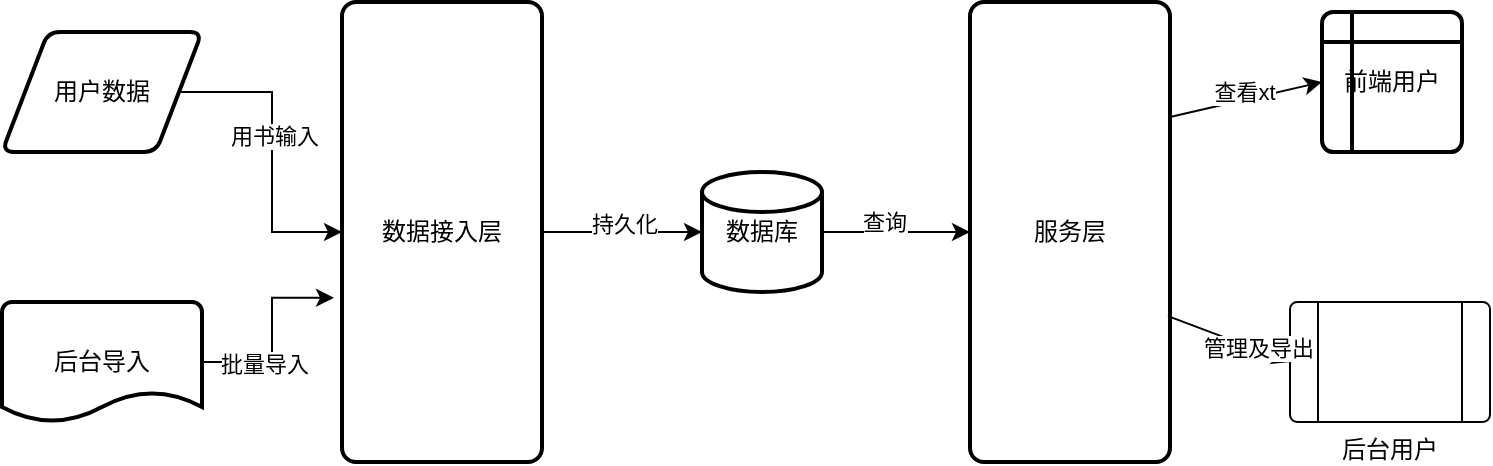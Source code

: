 <mxfile version="17.1.0" type="github"><diagram id="DYfsMYJ9HE7XF0P0BAqF" name="Page-1"><mxGraphModel dx="1422" dy="804" grid="1" gridSize="10" guides="1" tooltips="1" connect="1" arrows="1" fold="1" page="1" pageScale="1" pageWidth="827" pageHeight="1169" math="0" shadow="0"><root><mxCell id="0"/><mxCell id="1" parent="0"/><mxCell id="R18TM8dkj5Xb7b4CnWSf-1" value="数据库" style="strokeWidth=2;html=1;shape=mxgraph.flowchart.database;whiteSpace=wrap;" vertex="1" parent="1"><mxGeometry x="380" y="425" width="60" height="60" as="geometry"/></mxCell><mxCell id="R18TM8dkj5Xb7b4CnWSf-9" style="edgeStyle=orthogonalEdgeStyle;rounded=0;orthogonalLoop=1;jettySize=auto;html=1;exitX=1;exitY=0.5;exitDx=0;exitDy=0;" edge="1" parent="1" source="R18TM8dkj5Xb7b4CnWSf-2" target="R18TM8dkj5Xb7b4CnWSf-7"><mxGeometry relative="1" as="geometry"/></mxCell><mxCell id="R18TM8dkj5Xb7b4CnWSf-12" value="用书输入" style="edgeLabel;html=1;align=center;verticalAlign=middle;resizable=0;points=[];" vertex="1" connectable="0" parent="R18TM8dkj5Xb7b4CnWSf-9"><mxGeometry x="-0.096" y="1" relative="1" as="geometry"><mxPoint as="offset"/></mxGeometry></mxCell><mxCell id="R18TM8dkj5Xb7b4CnWSf-2" value="用户数据" style="shape=parallelogram;html=1;strokeWidth=2;perimeter=parallelogramPerimeter;whiteSpace=wrap;rounded=1;arcSize=12;size=0.23;" vertex="1" parent="1"><mxGeometry x="30" y="355" width="100" height="60" as="geometry"/></mxCell><mxCell id="R18TM8dkj5Xb7b4CnWSf-11" style="edgeStyle=orthogonalEdgeStyle;rounded=0;orthogonalLoop=1;jettySize=auto;html=1;exitX=1;exitY=0.5;exitDx=0;exitDy=0;exitPerimeter=0;entryX=-0.04;entryY=0.643;entryDx=0;entryDy=0;entryPerimeter=0;" edge="1" parent="1" source="R18TM8dkj5Xb7b4CnWSf-3" target="R18TM8dkj5Xb7b4CnWSf-7"><mxGeometry relative="1" as="geometry"/></mxCell><mxCell id="R18TM8dkj5Xb7b4CnWSf-13" value="批量导入" style="edgeLabel;html=1;align=center;verticalAlign=middle;resizable=0;points=[];" vertex="1" connectable="0" parent="R18TM8dkj5Xb7b4CnWSf-11"><mxGeometry x="-0.368" y="-1" relative="1" as="geometry"><mxPoint as="offset"/></mxGeometry></mxCell><mxCell id="R18TM8dkj5Xb7b4CnWSf-3" value="后台导入" style="strokeWidth=2;html=1;shape=mxgraph.flowchart.document2;whiteSpace=wrap;size=0.25;" vertex="1" parent="1"><mxGeometry x="30" y="490" width="100" height="60" as="geometry"/></mxCell><mxCell id="R18TM8dkj5Xb7b4CnWSf-4" value="前端用户" style="shape=internalStorage;whiteSpace=wrap;html=1;dx=15;dy=15;rounded=1;arcSize=8;strokeWidth=2;" vertex="1" parent="1"><mxGeometry x="690" y="345" width="70" height="70" as="geometry"/></mxCell><mxCell id="R18TM8dkj5Xb7b4CnWSf-5" value="后台用户" style="verticalLabelPosition=bottom;verticalAlign=top;html=1;shape=process;whiteSpace=wrap;rounded=1;size=0.14;arcSize=6;" vertex="1" parent="1"><mxGeometry x="674" y="490" width="100" height="60" as="geometry"/></mxCell><mxCell id="R18TM8dkj5Xb7b4CnWSf-6" value="服务层" style="rounded=1;whiteSpace=wrap;html=1;absoluteArcSize=1;arcSize=14;strokeWidth=2;" vertex="1" parent="1"><mxGeometry x="514" y="340" width="100" height="230" as="geometry"/></mxCell><mxCell id="R18TM8dkj5Xb7b4CnWSf-7" value="数据接入层" style="rounded=1;whiteSpace=wrap;html=1;absoluteArcSize=1;arcSize=14;strokeWidth=2;" vertex="1" parent="1"><mxGeometry x="200" y="340" width="100" height="230" as="geometry"/></mxCell><mxCell id="R18TM8dkj5Xb7b4CnWSf-8" value="" style="endArrow=classic;html=1;rounded=0;exitX=1;exitY=0.5;exitDx=0;exitDy=0;exitPerimeter=0;entryX=0;entryY=0.5;entryDx=0;entryDy=0;" edge="1" parent="1" source="R18TM8dkj5Xb7b4CnWSf-1" target="R18TM8dkj5Xb7b4CnWSf-6"><mxGeometry width="50" height="50" relative="1" as="geometry"><mxPoint x="464" y="455" as="sourcePoint"/><mxPoint x="464" y="280" as="targetPoint"/></mxGeometry></mxCell><mxCell id="R18TM8dkj5Xb7b4CnWSf-10" value="" style="endArrow=classic;html=1;rounded=0;exitX=1;exitY=0.5;exitDx=0;exitDy=0;entryX=0;entryY=0.5;entryDx=0;entryDy=0;entryPerimeter=0;" edge="1" parent="1" source="R18TM8dkj5Xb7b4CnWSf-7" target="R18TM8dkj5Xb7b4CnWSf-1"><mxGeometry width="50" height="50" relative="1" as="geometry"><mxPoint x="390" y="440" as="sourcePoint"/><mxPoint x="350" y="470" as="targetPoint"/></mxGeometry></mxCell><mxCell id="R18TM8dkj5Xb7b4CnWSf-14" value="持久化" style="edgeLabel;html=1;align=center;verticalAlign=middle;resizable=0;points=[];" vertex="1" connectable="0" parent="R18TM8dkj5Xb7b4CnWSf-10"><mxGeometry x="0.457" y="4" relative="1" as="geometry"><mxPoint x="-18" as="offset"/></mxGeometry></mxCell><mxCell id="R18TM8dkj5Xb7b4CnWSf-15" value="查询" style="edgeLabel;html=1;align=center;verticalAlign=middle;resizable=0;points=[];" vertex="1" connectable="0" parent="R18TM8dkj5Xb7b4CnWSf-10"><mxGeometry x="0.457" y="4" relative="1" as="geometry"><mxPoint x="112" y="-1" as="offset"/></mxGeometry></mxCell><mxCell id="R18TM8dkj5Xb7b4CnWSf-16" value="" style="endArrow=classic;html=1;rounded=0;exitX=1;exitY=0.25;exitDx=0;exitDy=0;entryX=0;entryY=0.5;entryDx=0;entryDy=0;" edge="1" parent="1" source="R18TM8dkj5Xb7b4CnWSf-6" target="R18TM8dkj5Xb7b4CnWSf-4"><mxGeometry width="50" height="50" relative="1" as="geometry"><mxPoint x="390" y="440" as="sourcePoint"/><mxPoint x="440" y="390" as="targetPoint"/></mxGeometry></mxCell><mxCell id="R18TM8dkj5Xb7b4CnWSf-19" value="查看xt" style="edgeLabel;html=1;align=center;verticalAlign=middle;resizable=0;points=[];" vertex="1" connectable="0" parent="R18TM8dkj5Xb7b4CnWSf-16"><mxGeometry x="0.41" y="-3" relative="1" as="geometry"><mxPoint x="-18" y="-3" as="offset"/></mxGeometry></mxCell><mxCell id="R18TM8dkj5Xb7b4CnWSf-17" value="" style="endArrow=classic;html=1;rounded=0;entryX=0;entryY=0.5;entryDx=0;entryDy=0;exitX=0.99;exitY=0.683;exitDx=0;exitDy=0;exitPerimeter=0;" edge="1" parent="1" source="R18TM8dkj5Xb7b4CnWSf-6" target="R18TM8dkj5Xb7b4CnWSf-5"><mxGeometry width="50" height="50" relative="1" as="geometry"><mxPoint x="390" y="440" as="sourcePoint"/><mxPoint x="440" y="390" as="targetPoint"/></mxGeometry></mxCell><mxCell id="R18TM8dkj5Xb7b4CnWSf-18" value="管理及导出" style="edgeLabel;html=1;align=center;verticalAlign=middle;resizable=0;points=[];" vertex="1" connectable="0" parent="R18TM8dkj5Xb7b4CnWSf-17"><mxGeometry x="0.436" y="1" relative="1" as="geometry"><mxPoint as="offset"/></mxGeometry></mxCell></root></mxGraphModel></diagram></mxfile>